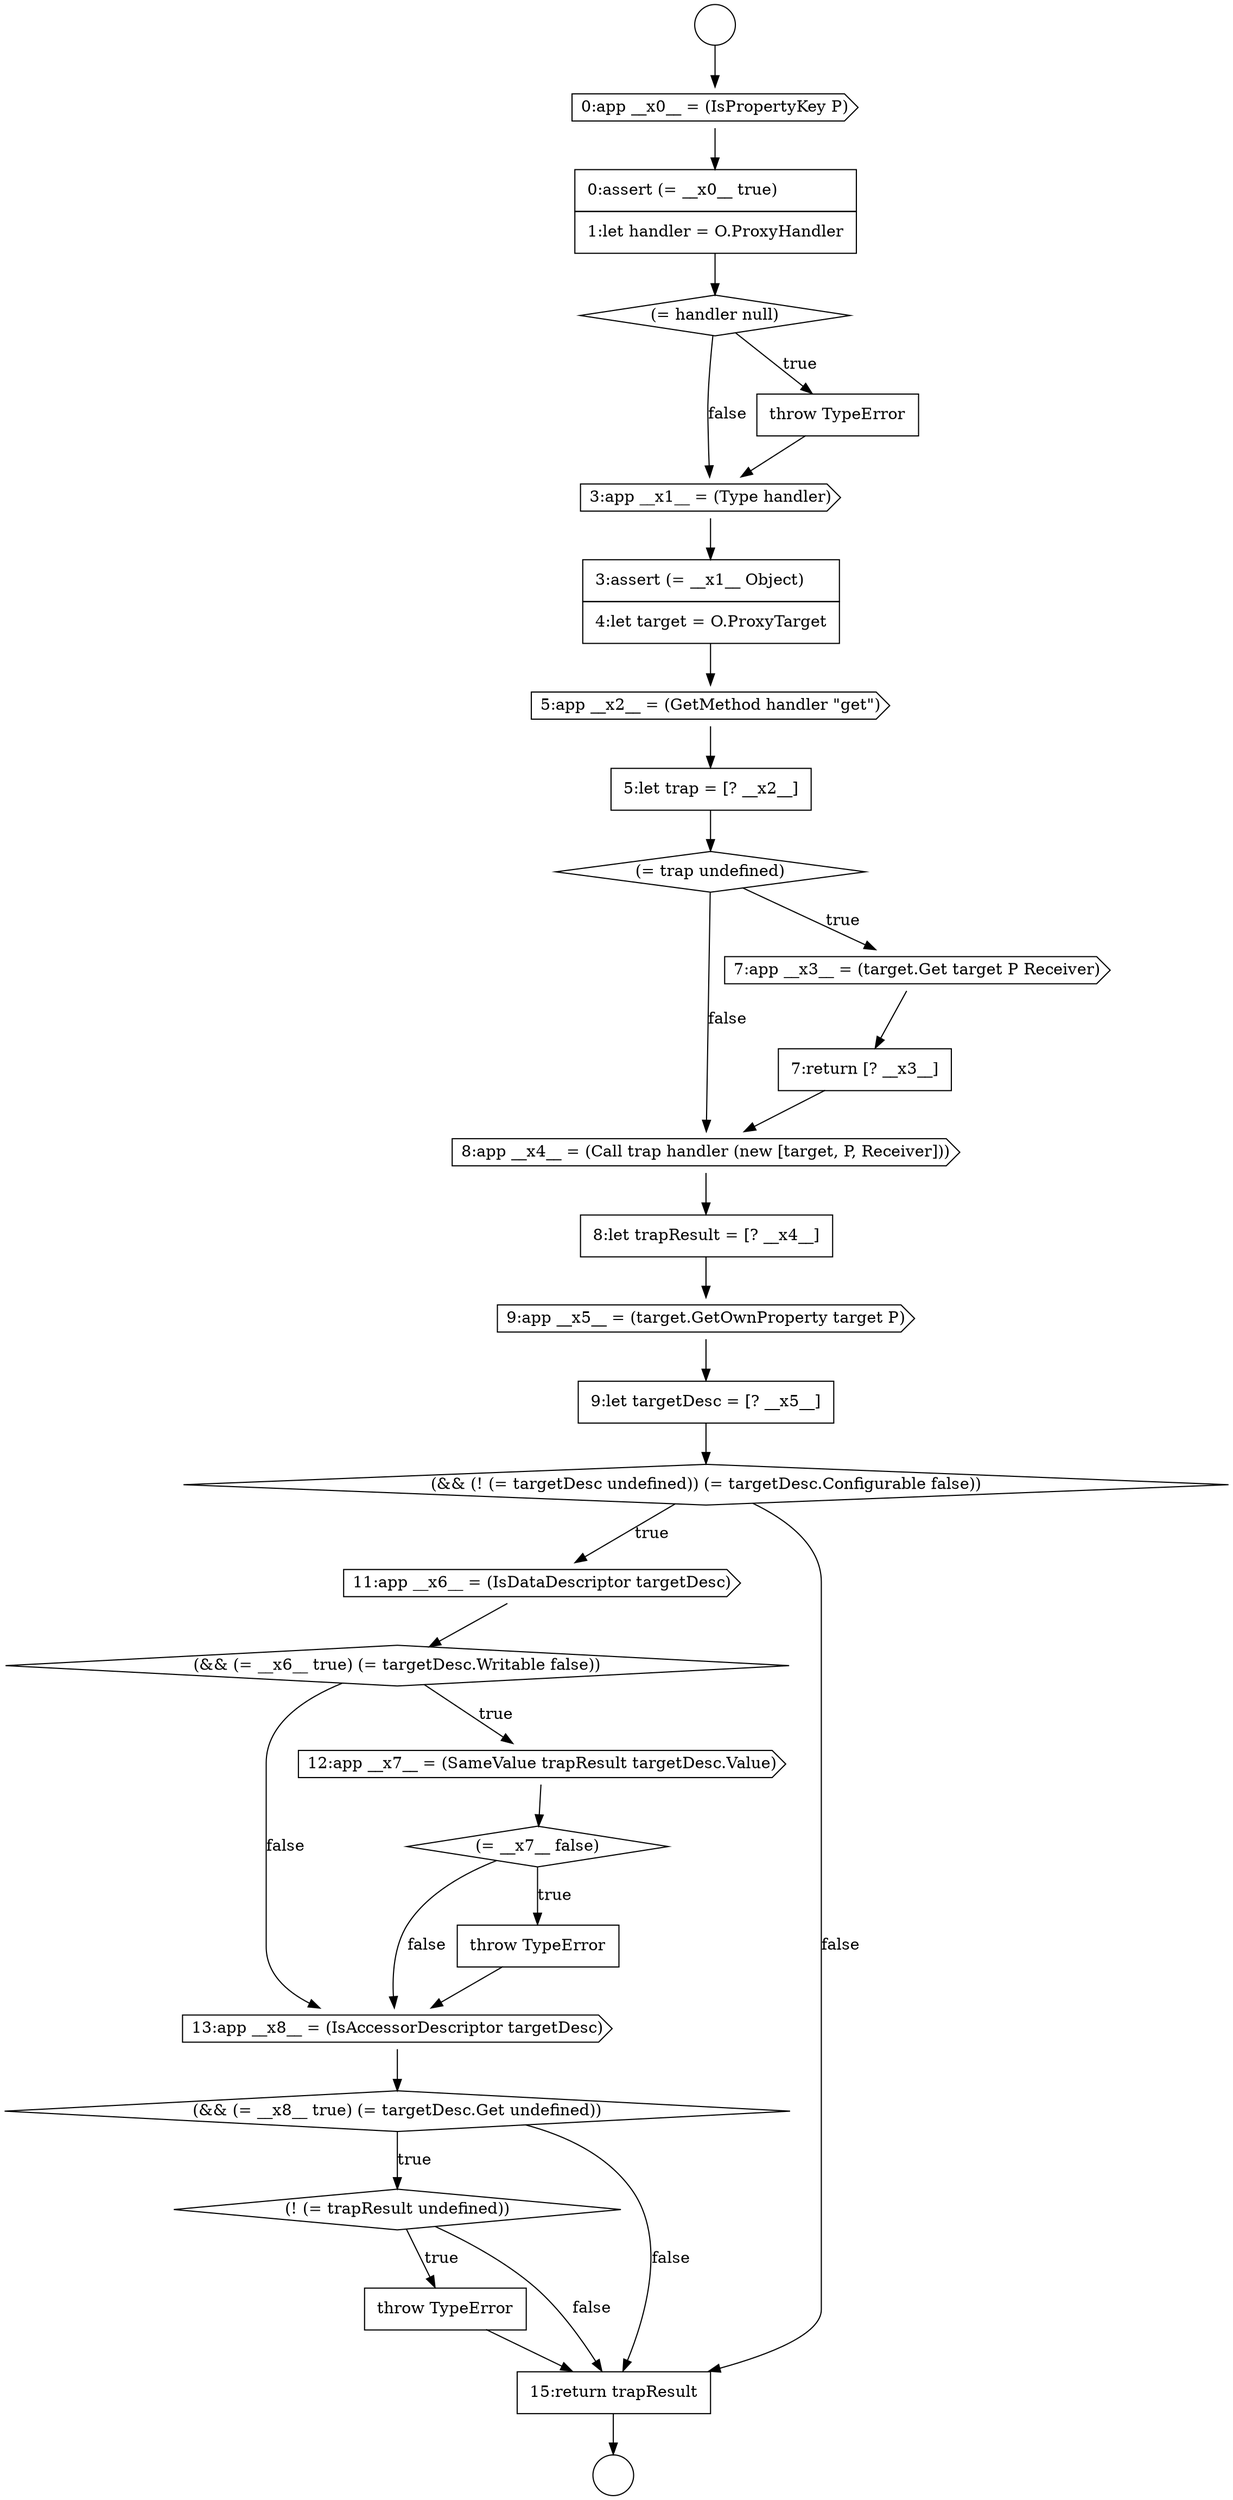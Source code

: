 digraph {
  node3098 [shape=cds, label=<<font color="black">13:app __x8__ = (IsAccessorDescriptor targetDesc)</font>> color="black" fillcolor="white" style=filled]
  node3088 [shape=cds, label=<<font color="black">8:app __x4__ = (Call trap handler (new [target, P, Receiver]))</font>> color="black" fillcolor="white" style=filled]
  node3089 [shape=none, margin=0, label=<<font color="black">
    <table border="0" cellborder="1" cellspacing="0" cellpadding="10">
      <tr><td align="left">8:let trapResult = [? __x4__]</td></tr>
    </table>
  </font>> color="black" fillcolor="white" style=filled]
  node3097 [shape=none, margin=0, label=<<font color="black">
    <table border="0" cellborder="1" cellspacing="0" cellpadding="10">
      <tr><td align="left">throw TypeError</td></tr>
    </table>
  </font>> color="black" fillcolor="white" style=filled]
  node3090 [shape=cds, label=<<font color="black">9:app __x5__ = (target.GetOwnProperty target P)</font>> color="black" fillcolor="white" style=filled]
  node3094 [shape=diamond, label=<<font color="black">(&amp;&amp; (= __x6__ true) (= targetDesc.Writable false))</font>> color="black" fillcolor="white" style=filled]
  node3083 [shape=cds, label=<<font color="black">5:app __x2__ = (GetMethod handler &quot;get&quot;)</font>> color="black" fillcolor="white" style=filled]
  node3079 [shape=diamond, label=<<font color="black">(= handler null)</font>> color="black" fillcolor="white" style=filled]
  node3101 [shape=none, margin=0, label=<<font color="black">
    <table border="0" cellborder="1" cellspacing="0" cellpadding="10">
      <tr><td align="left">throw TypeError</td></tr>
    </table>
  </font>> color="black" fillcolor="white" style=filled]
  node3082 [shape=none, margin=0, label=<<font color="black">
    <table border="0" cellborder="1" cellspacing="0" cellpadding="10">
      <tr><td align="left">3:assert (= __x1__ Object)</td></tr>
      <tr><td align="left">4:let target = O.ProxyTarget</td></tr>
    </table>
  </font>> color="black" fillcolor="white" style=filled]
  node3092 [shape=diamond, label=<<font color="black">(&amp;&amp; (! (= targetDesc undefined)) (= targetDesc.Configurable false))</font>> color="black" fillcolor="white" style=filled]
  node3085 [shape=diamond, label=<<font color="black">(= trap undefined)</font>> color="black" fillcolor="white" style=filled]
  node3100 [shape=diamond, label=<<font color="black">(! (= trapResult undefined))</font>> color="black" fillcolor="white" style=filled]
  node3076 [shape=circle label=" " color="black" fillcolor="white" style=filled]
  node3096 [shape=diamond, label=<<font color="black">(= __x7__ false)</font>> color="black" fillcolor="white" style=filled]
  node3099 [shape=diamond, label=<<font color="black">(&amp;&amp; (= __x8__ true) (= targetDesc.Get undefined))</font>> color="black" fillcolor="white" style=filled]
  node3084 [shape=none, margin=0, label=<<font color="black">
    <table border="0" cellborder="1" cellspacing="0" cellpadding="10">
      <tr><td align="left">5:let trap = [? __x2__]</td></tr>
    </table>
  </font>> color="black" fillcolor="white" style=filled]
  node3075 [shape=circle label=" " color="black" fillcolor="white" style=filled]
  node3093 [shape=cds, label=<<font color="black">11:app __x6__ = (IsDataDescriptor targetDesc)</font>> color="black" fillcolor="white" style=filled]
  node3102 [shape=none, margin=0, label=<<font color="black">
    <table border="0" cellborder="1" cellspacing="0" cellpadding="10">
      <tr><td align="left">15:return trapResult</td></tr>
    </table>
  </font>> color="black" fillcolor="white" style=filled]
  node3078 [shape=none, margin=0, label=<<font color="black">
    <table border="0" cellborder="1" cellspacing="0" cellpadding="10">
      <tr><td align="left">0:assert (= __x0__ true)</td></tr>
      <tr><td align="left">1:let handler = O.ProxyHandler</td></tr>
    </table>
  </font>> color="black" fillcolor="white" style=filled]
  node3087 [shape=none, margin=0, label=<<font color="black">
    <table border="0" cellborder="1" cellspacing="0" cellpadding="10">
      <tr><td align="left">7:return [? __x3__]</td></tr>
    </table>
  </font>> color="black" fillcolor="white" style=filled]
  node3086 [shape=cds, label=<<font color="black">7:app __x3__ = (target.Get target P Receiver)</font>> color="black" fillcolor="white" style=filled]
  node3081 [shape=cds, label=<<font color="black">3:app __x1__ = (Type handler)</font>> color="black" fillcolor="white" style=filled]
  node3077 [shape=cds, label=<<font color="black">0:app __x0__ = (IsPropertyKey P)</font>> color="black" fillcolor="white" style=filled]
  node3091 [shape=none, margin=0, label=<<font color="black">
    <table border="0" cellborder="1" cellspacing="0" cellpadding="10">
      <tr><td align="left">9:let targetDesc = [? __x5__]</td></tr>
    </table>
  </font>> color="black" fillcolor="white" style=filled]
  node3080 [shape=none, margin=0, label=<<font color="black">
    <table border="0" cellborder="1" cellspacing="0" cellpadding="10">
      <tr><td align="left">throw TypeError</td></tr>
    </table>
  </font>> color="black" fillcolor="white" style=filled]
  node3095 [shape=cds, label=<<font color="black">12:app __x7__ = (SameValue trapResult targetDesc.Value)</font>> color="black" fillcolor="white" style=filled]
  node3095 -> node3096 [ color="black"]
  node3087 -> node3088 [ color="black"]
  node3084 -> node3085 [ color="black"]
  node3082 -> node3083 [ color="black"]
  node3094 -> node3095 [label=<<font color="black">true</font>> color="black"]
  node3094 -> node3098 [label=<<font color="black">false</font>> color="black"]
  node3098 -> node3099 [ color="black"]
  node3081 -> node3082 [ color="black"]
  node3078 -> node3079 [ color="black"]
  node3092 -> node3093 [label=<<font color="black">true</font>> color="black"]
  node3092 -> node3102 [label=<<font color="black">false</font>> color="black"]
  node3101 -> node3102 [ color="black"]
  node3075 -> node3077 [ color="black"]
  node3097 -> node3098 [ color="black"]
  node3096 -> node3097 [label=<<font color="black">true</font>> color="black"]
  node3096 -> node3098 [label=<<font color="black">false</font>> color="black"]
  node3089 -> node3090 [ color="black"]
  node3077 -> node3078 [ color="black"]
  node3091 -> node3092 [ color="black"]
  node3080 -> node3081 [ color="black"]
  node3083 -> node3084 [ color="black"]
  node3093 -> node3094 [ color="black"]
  node3085 -> node3086 [label=<<font color="black">true</font>> color="black"]
  node3085 -> node3088 [label=<<font color="black">false</font>> color="black"]
  node3088 -> node3089 [ color="black"]
  node3086 -> node3087 [ color="black"]
  node3090 -> node3091 [ color="black"]
  node3099 -> node3100 [label=<<font color="black">true</font>> color="black"]
  node3099 -> node3102 [label=<<font color="black">false</font>> color="black"]
  node3100 -> node3101 [label=<<font color="black">true</font>> color="black"]
  node3100 -> node3102 [label=<<font color="black">false</font>> color="black"]
  node3102 -> node3076 [ color="black"]
  node3079 -> node3080 [label=<<font color="black">true</font>> color="black"]
  node3079 -> node3081 [label=<<font color="black">false</font>> color="black"]
}
